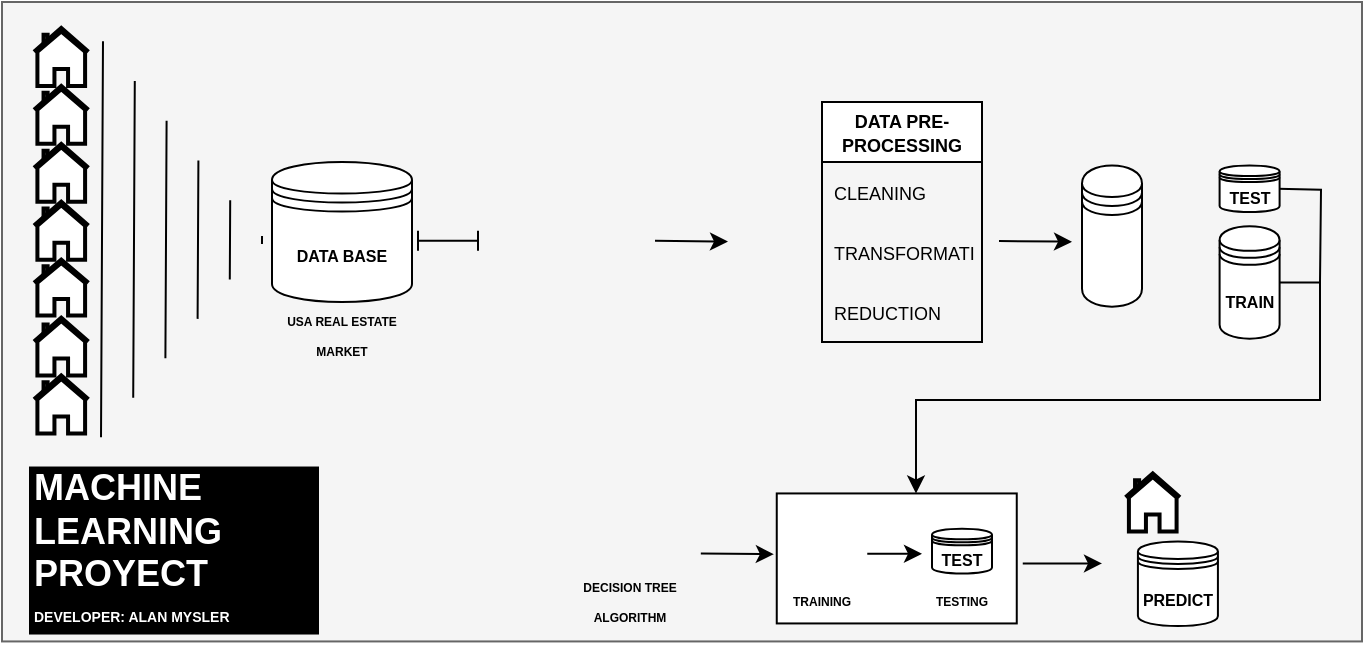 <mxfile version="20.8.11" type="device"><diagram name="Página-1" id="5AWmUA7fu_CRjlA09wiq"><mxGraphModel dx="934" dy="466" grid="1" gridSize="10" guides="1" tooltips="1" connect="1" arrows="1" fold="1" page="1" pageScale="1" pageWidth="827" pageHeight="1169" background="none" math="0" shadow="0"><root><mxCell id="0"/><mxCell id="1" parent="0"/><mxCell id="2396PExOQNvKeHeVq1gd-196" value="" style="rounded=0;whiteSpace=wrap;html=1;sketch=0;fontSize=6;fillColor=#f5f5f5;fontColor=#333333;strokeColor=#666666;" vertex="1" parent="1"><mxGeometry x="40" y="160" width="680" height="319.72" as="geometry"/></mxCell><mxCell id="2396PExOQNvKeHeVq1gd-180" value="" style="rounded=0;whiteSpace=wrap;html=1;sketch=0;fontSize=6;" vertex="1" parent="1"><mxGeometry x="427.38" y="405.72" width="120" height="65" as="geometry"/></mxCell><mxCell id="2396PExOQNvKeHeVq1gd-1" value="&lt;font style=&quot;font-size: 8px;&quot;&gt;&lt;b&gt;DATA BASE&lt;/b&gt;&lt;/font&gt;" style="shape=datastore;whiteSpace=wrap;html=1;labelBackgroundColor=none;rounded=1;" vertex="1" parent="1"><mxGeometry x="175" y="240" width="70" height="70" as="geometry"/></mxCell><mxCell id="2396PExOQNvKeHeVq1gd-11" value="" style="shape=mxgraph.arrows2.wedgeArrowDashed2;html=1;bendable=0;startWidth=99;stepSize=15;rounded=1;labelBackgroundColor=none;fontColor=default;" edge="1" parent="1"><mxGeometry width="100" height="100" relative="1" as="geometry"><mxPoint x="90" y="278.6" as="sourcePoint"/><mxPoint x="170" y="279" as="targetPoint"/></mxGeometry></mxCell><mxCell id="2396PExOQNvKeHeVq1gd-14" value="&lt;font style=&quot;font-size: 6px;&quot;&gt;&lt;b&gt;USA REAL ESTATE MARKET&lt;/b&gt;&lt;/font&gt;" style="text;html=1;strokeColor=none;fillColor=none;align=center;verticalAlign=middle;whiteSpace=wrap;rounded=0;" vertex="1" parent="1"><mxGeometry x="180" y="310.47" width="60" height="30" as="geometry"/></mxCell><mxCell id="2396PExOQNvKeHeVq1gd-80" value="" style="shape=crossbar;whiteSpace=wrap;html=1;rounded=1;fontSize=6;" vertex="1" parent="1"><mxGeometry x="248" y="274.4" width="30" height="10" as="geometry"/></mxCell><mxCell id="2396PExOQNvKeHeVq1gd-105" value="" style="shape=image;verticalLabelPosition=bottom;labelBackgroundColor=default;verticalAlign=top;aspect=fixed;imageAspect=0;image=https://machinelearninghd.com/wp-content/uploads/2021/03/DataFrame.png;clipPath=inset(7.26% 66% 33.76% 0%);" vertex="1" parent="1"><mxGeometry x="282.23" y="248.24" width="77.77" height="52.61" as="geometry"/></mxCell><mxCell id="2396PExOQNvKeHeVq1gd-104" value="" style="shape=image;verticalLabelPosition=bottom;labelBackgroundColor=default;verticalAlign=top;aspect=fixed;imageAspect=0;image=https://upload.wikimedia.org/wikipedia/commons/thumb/c/c3/Python-logo-notext.svg/1200px-Python-logo-notext.svg.png;" vertex="1" parent="1"><mxGeometry x="334.74" y="272.15" width="27.77" height="30.4" as="geometry"/></mxCell><mxCell id="2396PExOQNvKeHeVq1gd-118" value="" style="endArrow=classic;html=1;rounded=0;fontSize=10;" edge="1" parent="1"><mxGeometry width="50" height="50" relative="1" as="geometry"><mxPoint x="366.5" y="279.4" as="sourcePoint"/><mxPoint x="403" y="279.8" as="targetPoint"/></mxGeometry></mxCell><mxCell id="2396PExOQNvKeHeVq1gd-120" value="&lt;font style=&quot;font-size: 9px;&quot;&gt;&lt;b&gt;DATA PRE-PROCESSING&lt;/b&gt;&lt;/font&gt;" style="swimlane;fontStyle=0;childLayout=stackLayout;horizontal=1;startSize=30;horizontalStack=0;resizeParent=1;resizeParentMax=0;resizeLast=0;collapsible=1;marginBottom=0;whiteSpace=wrap;html=1;fontSize=10;" vertex="1" parent="1"><mxGeometry x="450" y="210" width="80" height="120" as="geometry"><mxRectangle x="450" y="210" width="160" height="30" as="alternateBounds"/></mxGeometry></mxCell><mxCell id="2396PExOQNvKeHeVq1gd-121" value="&lt;font style=&quot;font-size: 9px;&quot;&gt;CLEANING&lt;/font&gt;" style="text;align=left;verticalAlign=middle;spacingLeft=4;spacingRight=4;overflow=hidden;points=[[0,0.5],[1,0.5]];portConstraint=eastwest;rotatable=0;whiteSpace=wrap;html=1;fontSize=10;" vertex="1" parent="2396PExOQNvKeHeVq1gd-120"><mxGeometry y="30" width="80" height="30" as="geometry"/></mxCell><mxCell id="2396PExOQNvKeHeVq1gd-122" value="&lt;font style=&quot;font-size: 9px;&quot;&gt;TRANSFORMATION&lt;/font&gt;" style="text;align=left;verticalAlign=middle;spacingLeft=4;spacingRight=4;overflow=hidden;points=[[0,0.5],[1,0.5]];portConstraint=eastwest;rotatable=0;whiteSpace=wrap;html=1;fontSize=10;" vertex="1" parent="2396PExOQNvKeHeVq1gd-120"><mxGeometry y="60" width="80" height="30" as="geometry"/></mxCell><mxCell id="2396PExOQNvKeHeVq1gd-123" value="&lt;font style=&quot;font-size: 9px;&quot;&gt;REDUCTION&lt;/font&gt;" style="text;align=left;verticalAlign=middle;spacingLeft=4;spacingRight=4;overflow=hidden;points=[[0,0.5],[1,0.5]];portConstraint=eastwest;rotatable=0;whiteSpace=wrap;html=1;fontSize=10;" vertex="1" parent="2396PExOQNvKeHeVq1gd-120"><mxGeometry y="90" width="80" height="30" as="geometry"/></mxCell><mxCell id="2396PExOQNvKeHeVq1gd-126" value="" style="shape=image;verticalLabelPosition=bottom;labelBackgroundColor=default;verticalAlign=top;aspect=fixed;imageAspect=0;image=https://upload.wikimedia.org/wikipedia/commons/thumb/e/e5/Line-style-icons-gears.svg/1280px-Line-style-icons-gears.svg.png;" vertex="1" parent="1"><mxGeometry x="400" y="241.75" width="39.92" height="30.4" as="geometry"/></mxCell><mxCell id="2396PExOQNvKeHeVq1gd-129" value="" style="shape=image;verticalLabelPosition=bottom;labelBackgroundColor=default;verticalAlign=top;aspect=fixed;imageAspect=0;image=https://upload.wikimedia.org/wikipedia/commons/thumb/e/e5/Line-style-icons-gears.svg/1280px-Line-style-icons-gears.svg.png;" vertex="1" parent="1"><mxGeometry x="400" y="279.6" width="39.92" height="30.4" as="geometry"/></mxCell><mxCell id="2396PExOQNvKeHeVq1gd-130" value="" style="shape=datastore;whiteSpace=wrap;html=1;labelBackgroundColor=none;rounded=1;" vertex="1" parent="1"><mxGeometry x="580" y="241.75" width="30" height="70.57" as="geometry"/></mxCell><mxCell id="2396PExOQNvKeHeVq1gd-187" style="edgeStyle=orthogonalEdgeStyle;rounded=0;orthogonalLoop=1;jettySize=auto;html=1;exitX=1;exitY=0.5;exitDx=0;exitDy=0;strokeColor=default;fontSize=6;endArrow=none;endFill=0;strokeWidth=1;" edge="1" parent="1"><mxGeometry relative="1" as="geometry"><mxPoint x="699" y="300" as="targetPoint"/><mxPoint x="677.8" y="253.37" as="sourcePoint"/></mxGeometry></mxCell><mxCell id="2396PExOQNvKeHeVq1gd-131" value="&lt;font style=&quot;font-size: 8px;&quot;&gt;&lt;b&gt;TEST&lt;/b&gt;&lt;/font&gt;" style="shape=datastore;whiteSpace=wrap;html=1;labelBackgroundColor=none;rounded=1;" vertex="1" parent="1"><mxGeometry x="648.8" y="241.75" width="30" height="23.24" as="geometry"/></mxCell><mxCell id="2396PExOQNvKeHeVq1gd-132" value="&lt;font style=&quot;font-size: 8px;&quot;&gt;&lt;b&gt;PREDICT&lt;/b&gt;&lt;/font&gt;" style="shape=datastore;whiteSpace=wrap;html=1;labelBackgroundColor=none;rounded=1;" vertex="1" parent="1"><mxGeometry x="607.96" y="429.72" width="40" height="42.34" as="geometry"/></mxCell><mxCell id="2396PExOQNvKeHeVq1gd-134" value="" style="endArrow=classic;html=1;rounded=0;fontSize=10;" edge="1" parent="1"><mxGeometry width="50" height="50" relative="1" as="geometry"><mxPoint x="538.5" y="279.48" as="sourcePoint"/><mxPoint x="575" y="279.88" as="targetPoint"/></mxGeometry></mxCell><mxCell id="2396PExOQNvKeHeVq1gd-136" value="" style="shape=image;verticalLabelPosition=bottom;labelBackgroundColor=default;verticalAlign=top;aspect=fixed;imageAspect=0;image=https://cdn.pixabay.com/photo/2016/07/12/08/17/tree-1511603_960_720.png;" vertex="1" parent="1"><mxGeometry x="310" y="375.72" width="93.33" height="70" as="geometry"/></mxCell><mxCell id="2396PExOQNvKeHeVq1gd-137" value="&lt;font style=&quot;font-size: 6px;&quot;&gt;&lt;b&gt;DECISION TREE ALGORITHM&lt;/b&gt;&lt;/font&gt;" style="text;html=1;strokeColor=none;fillColor=none;align=center;verticalAlign=middle;whiteSpace=wrap;rounded=0;" vertex="1" parent="1"><mxGeometry x="323.66" y="442.72" width="60" height="30" as="geometry"/></mxCell><mxCell id="2396PExOQNvKeHeVq1gd-139" value="" style="shape=image;verticalLabelPosition=bottom;labelBackgroundColor=default;verticalAlign=top;aspect=fixed;imageAspect=0;image=https://juniortech.org/wp-content/uploads/2019/04/algorithm-icon-362x320px.png;" vertex="1" parent="1"><mxGeometry x="427.38" y="410.72" width="45.25" height="40" as="geometry"/></mxCell><mxCell id="2396PExOQNvKeHeVq1gd-141" value="" style="endArrow=classic;html=1;rounded=0;fontSize=10;" edge="1" parent="1"><mxGeometry width="50" height="50" relative="1" as="geometry"><mxPoint x="389.42" y="435.72" as="sourcePoint"/><mxPoint x="425.92" y="436.12" as="targetPoint"/></mxGeometry></mxCell><mxCell id="2396PExOQNvKeHeVq1gd-143" value="&lt;font style=&quot;font-size: 6px;&quot;&gt;&lt;b&gt;TRAINING&lt;/b&gt;&lt;/font&gt;" style="text;html=1;strokeColor=none;fillColor=none;align=center;verticalAlign=middle;whiteSpace=wrap;rounded=0;" vertex="1" parent="1"><mxGeometry x="420" y="442.72" width="60" height="30" as="geometry"/></mxCell><mxCell id="2396PExOQNvKeHeVq1gd-147" value="" style="html=1;verticalLabelPosition=bottom;align=center;labelBackgroundColor=none;verticalAlign=top;strokeWidth=2;shadow=0;dashed=0;shape=mxgraph.ios7.icons.home;rounded=1;" vertex="1" parent="1"><mxGeometry x="56" y="346.76" width="27.25" height="28.96" as="geometry"/></mxCell><mxCell id="2396PExOQNvKeHeVq1gd-148" value="" style="html=1;verticalLabelPosition=bottom;align=center;labelBackgroundColor=none;verticalAlign=top;strokeWidth=2;shadow=0;dashed=0;shape=mxgraph.ios7.icons.home;rounded=1;" vertex="1" parent="1"><mxGeometry x="56" y="317.8" width="27.25" height="28.96" as="geometry"/></mxCell><mxCell id="2396PExOQNvKeHeVq1gd-157" value="" style="html=1;verticalLabelPosition=bottom;align=center;labelBackgroundColor=none;verticalAlign=top;strokeWidth=2;shadow=0;dashed=0;shape=mxgraph.ios7.icons.home;rounded=1;" vertex="1" parent="1"><mxGeometry x="56" y="288.84" width="27.25" height="27.92" as="geometry"/></mxCell><mxCell id="2396PExOQNvKeHeVq1gd-158" value="" style="html=1;verticalLabelPosition=bottom;align=center;labelBackgroundColor=none;verticalAlign=top;strokeWidth=2;shadow=0;dashed=0;shape=mxgraph.ios7.icons.home;rounded=1;" vertex="1" parent="1"><mxGeometry x="56" y="259.88" width="27.25" height="28.96" as="geometry"/></mxCell><mxCell id="2396PExOQNvKeHeVq1gd-159" value="" style="html=1;verticalLabelPosition=bottom;align=center;labelBackgroundColor=none;verticalAlign=top;strokeWidth=2;shadow=0;dashed=0;shape=mxgraph.ios7.icons.home;rounded=1;" vertex="1" parent="1"><mxGeometry x="56" y="230.92" width="27.25" height="28.96" as="geometry"/></mxCell><mxCell id="2396PExOQNvKeHeVq1gd-160" value="" style="html=1;verticalLabelPosition=bottom;align=center;labelBackgroundColor=none;verticalAlign=top;strokeWidth=2;shadow=0;dashed=0;shape=mxgraph.ios7.icons.home;rounded=1;" vertex="1" parent="1"><mxGeometry x="56" y="201.96" width="27.25" height="28.96" as="geometry"/></mxCell><mxCell id="2396PExOQNvKeHeVq1gd-161" value="" style="html=1;verticalLabelPosition=bottom;align=center;labelBackgroundColor=none;verticalAlign=top;strokeWidth=2;shadow=0;dashed=0;shape=mxgraph.ios7.icons.home;rounded=1;" vertex="1" parent="1"><mxGeometry x="56" y="173.0" width="27.25" height="28.96" as="geometry"/></mxCell><mxCell id="2396PExOQNvKeHeVq1gd-173" value="&lt;font style=&quot;font-size: 8px;&quot;&gt;&lt;b&gt;TEST&lt;/b&gt;&lt;/font&gt;" style="shape=datastore;whiteSpace=wrap;html=1;labelBackgroundColor=none;rounded=1;" vertex="1" parent="1"><mxGeometry x="505" y="423.38" width="30" height="22.34" as="geometry"/></mxCell><mxCell id="2396PExOQNvKeHeVq1gd-174" value="&lt;font style=&quot;font-size: 6px;&quot;&gt;&lt;b&gt;TESTING&lt;br&gt;&lt;/b&gt;&lt;/font&gt;" style="text;html=1;strokeColor=none;fillColor=none;align=center;verticalAlign=middle;whiteSpace=wrap;rounded=0;" vertex="1" parent="1"><mxGeometry x="490" y="442.72" width="60" height="30" as="geometry"/></mxCell><mxCell id="2396PExOQNvKeHeVq1gd-176" value="" style="endArrow=classic;html=1;rounded=0;fontSize=10;" edge="1" parent="1"><mxGeometry width="50" height="50" relative="1" as="geometry"><mxPoint x="472.63" y="435.89" as="sourcePoint"/><mxPoint x="500" y="435.89" as="targetPoint"/></mxGeometry></mxCell><mxCell id="2396PExOQNvKeHeVq1gd-185" style="edgeStyle=orthogonalEdgeStyle;rounded=0;orthogonalLoop=1;jettySize=auto;html=1;exitX=1;exitY=0.5;exitDx=0;exitDy=0;fontSize=6;" edge="1" parent="1" source="2396PExOQNvKeHeVq1gd-182" target="2396PExOQNvKeHeVq1gd-180"><mxGeometry relative="1" as="geometry"><Array as="points"><mxPoint x="699" y="300"/><mxPoint x="699" y="359"/><mxPoint x="497" y="359"/></Array></mxGeometry></mxCell><mxCell id="2396PExOQNvKeHeVq1gd-182" value="&lt;font style=&quot;font-size: 8px;&quot;&gt;&lt;b&gt;TRAIN&lt;/b&gt;&lt;/font&gt;" style="shape=datastore;whiteSpace=wrap;html=1;labelBackgroundColor=none;rounded=1;" vertex="1" parent="1"><mxGeometry x="648.8" y="272.15" width="30" height="56.17" as="geometry"/></mxCell><mxCell id="2396PExOQNvKeHeVq1gd-183" value="" style="shape=image;html=1;verticalAlign=top;verticalLabelPosition=bottom;labelBackgroundColor=#ffffff;imageAspect=0;aspect=fixed;image=https://cdn0.iconfinder.com/data/icons/google-material-design-3-0/48/ic_call_split_48px-128.png;sketch=0;fontSize=6;rotation=90;" vertex="1" parent="1"><mxGeometry x="611" y="261.05" width="37.8" height="37.8" as="geometry"/></mxCell><mxCell id="2396PExOQNvKeHeVq1gd-189" value="" style="shape=image;html=1;verticalAlign=top;verticalLabelPosition=bottom;labelBackgroundColor=#ffffff;imageAspect=0;aspect=fixed;image=https://cdn4.iconfinder.com/data/icons/aiga-symbol-signs/441/aiga_cashier-128.png;sketch=0;fontSize=6;" vertex="1" parent="1"><mxGeometry x="629" y="396.76" width="28.96" height="28.96" as="geometry"/></mxCell><mxCell id="2396PExOQNvKeHeVq1gd-190" value="" style="shape=image;html=1;verticalAlign=top;verticalLabelPosition=bottom;labelBackgroundColor=#ffffff;imageAspect=0;aspect=fixed;image=https://cdn1.iconfinder.com/data/icons/iconoir-vol-3/24/question-mark-128.png;sketch=0;fontSize=6;" vertex="1" parent="1"><mxGeometry x="647.96" y="384.72" width="35" height="35" as="geometry"/></mxCell><mxCell id="2396PExOQNvKeHeVq1gd-191" value="" style="html=1;verticalLabelPosition=bottom;align=center;labelBackgroundColor=none;verticalAlign=top;strokeWidth=2;shadow=0;dashed=0;shape=mxgraph.ios7.icons.home;rounded=1;" vertex="1" parent="1"><mxGeometry x="601.75" y="395.76" width="27.25" height="28.96" as="geometry"/></mxCell><mxCell id="2396PExOQNvKeHeVq1gd-192" value="" style="endArrow=classic;html=1;rounded=0;strokeColor=default;strokeWidth=1;fontSize=6;" edge="1" parent="1"><mxGeometry width="50" height="50" relative="1" as="geometry"><mxPoint x="550.38" y="440.72" as="sourcePoint"/><mxPoint x="590" y="440.72" as="targetPoint"/></mxGeometry></mxCell><mxCell id="2396PExOQNvKeHeVq1gd-211" value="" style="group" vertex="1" connectable="0" parent="1"><mxGeometry x="54" y="392.76" width="254" height="88" as="geometry"/></mxCell><mxCell id="2396PExOQNvKeHeVq1gd-205" value="" style="rounded=0;whiteSpace=wrap;html=1;labelBackgroundColor=#9933FF;sketch=0;fontSize=7;fontColor=#000000;fillColor=#000000;" vertex="1" parent="2396PExOQNvKeHeVq1gd-211"><mxGeometry width="144" height="83" as="geometry"/></mxCell><mxCell id="2396PExOQNvKeHeVq1gd-197" value="&lt;font color=&quot;#ffffff&quot; size=&quot;1&quot;&gt;&lt;b style=&quot;font-size: 18px;&quot;&gt;MACHINE LEARNING PROYECT&lt;/b&gt;&lt;/font&gt;" style="text;html=1;strokeColor=none;fillColor=none;align=left;verticalAlign=middle;whiteSpace=wrap;rounded=0;fontSize=6;fontColor=#E8E8E8;" vertex="1" parent="2396PExOQNvKeHeVq1gd-211"><mxGeometry y="17" width="60" height="30" as="geometry"/></mxCell><mxCell id="2396PExOQNvKeHeVq1gd-198" value="&lt;font color=&quot;#ffffff&quot; size=&quot;1&quot;&gt;&lt;b style=&quot;font-size: 7px; background-color: rgb(0, 0, 0);&quot;&gt;DEVELOPER: ALAN MYSLER&lt;/b&gt;&lt;/font&gt;" style="text;html=1;strokeColor=none;fillColor=none;align=left;verticalAlign=middle;whiteSpace=wrap;rounded=0;fontSize=6;fontColor=#E8E8E8;" vertex="1" parent="2396PExOQNvKeHeVq1gd-211"><mxGeometry y="58" width="254" height="30" as="geometry"/></mxCell><mxCell id="2396PExOQNvKeHeVq1gd-209" value="" style="shape=image;html=1;verticalAlign=top;verticalLabelPosition=bottom;labelBackgroundColor=#ffffff;imageAspect=0;aspect=fixed;image=https://cdn1.iconfinder.com/data/icons/unicons-line-vol-5/24/robot-128.png;sketch=0;fontSize=7;fontColor=#FFFFFF;fillColor=#000000;" vertex="1" parent="2396PExOQNvKeHeVq1gd-211"><mxGeometry x="110.76" y="33" width="28.72" height="28.72" as="geometry"/></mxCell></root></mxGraphModel></diagram></mxfile>